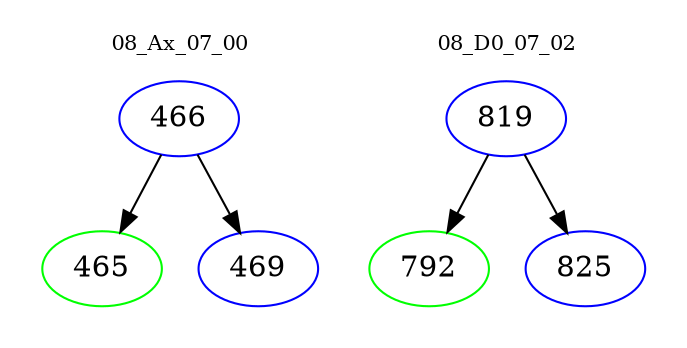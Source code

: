digraph{
subgraph cluster_0 {
color = white
label = "08_Ax_07_00";
fontsize=10;
T0_466 [label="466", color="blue"]
T0_466 -> T0_465 [color="black"]
T0_465 [label="465", color="green"]
T0_466 -> T0_469 [color="black"]
T0_469 [label="469", color="blue"]
}
subgraph cluster_1 {
color = white
label = "08_D0_07_02";
fontsize=10;
T1_819 [label="819", color="blue"]
T1_819 -> T1_792 [color="black"]
T1_792 [label="792", color="green"]
T1_819 -> T1_825 [color="black"]
T1_825 [label="825", color="blue"]
}
}
